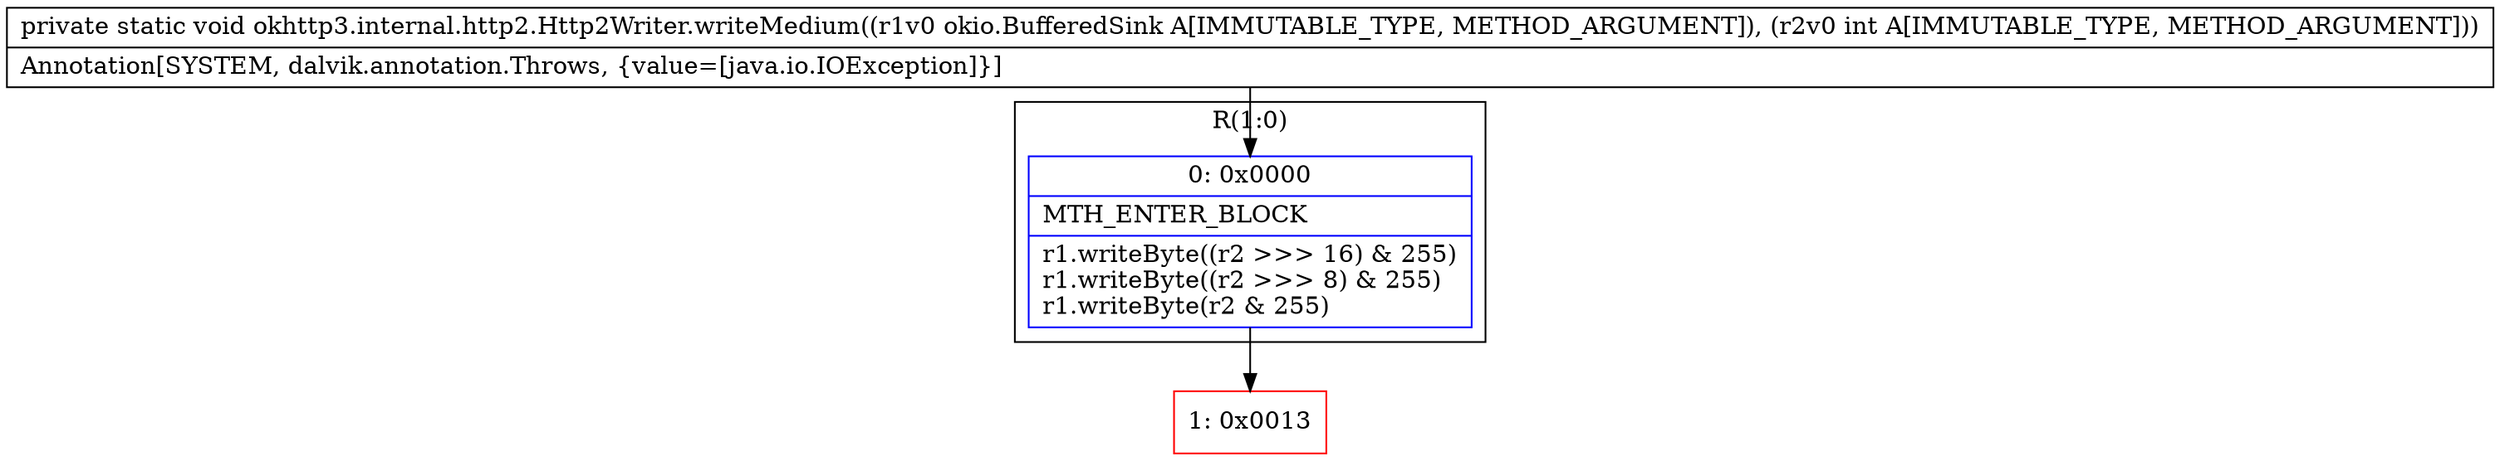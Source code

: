 digraph "CFG forokhttp3.internal.http2.Http2Writer.writeMedium(Lokio\/BufferedSink;I)V" {
subgraph cluster_Region_1308773479 {
label = "R(1:0)";
node [shape=record,color=blue];
Node_0 [shape=record,label="{0\:\ 0x0000|MTH_ENTER_BLOCK\l|r1.writeByte((r2 \>\>\> 16) & 255)\lr1.writeByte((r2 \>\>\> 8) & 255)\lr1.writeByte(r2 & 255)\l}"];
}
Node_1 [shape=record,color=red,label="{1\:\ 0x0013}"];
MethodNode[shape=record,label="{private static void okhttp3.internal.http2.Http2Writer.writeMedium((r1v0 okio.BufferedSink A[IMMUTABLE_TYPE, METHOD_ARGUMENT]), (r2v0 int A[IMMUTABLE_TYPE, METHOD_ARGUMENT]))  | Annotation[SYSTEM, dalvik.annotation.Throws, \{value=[java.io.IOException]\}]\l}"];
MethodNode -> Node_0;
Node_0 -> Node_1;
}

